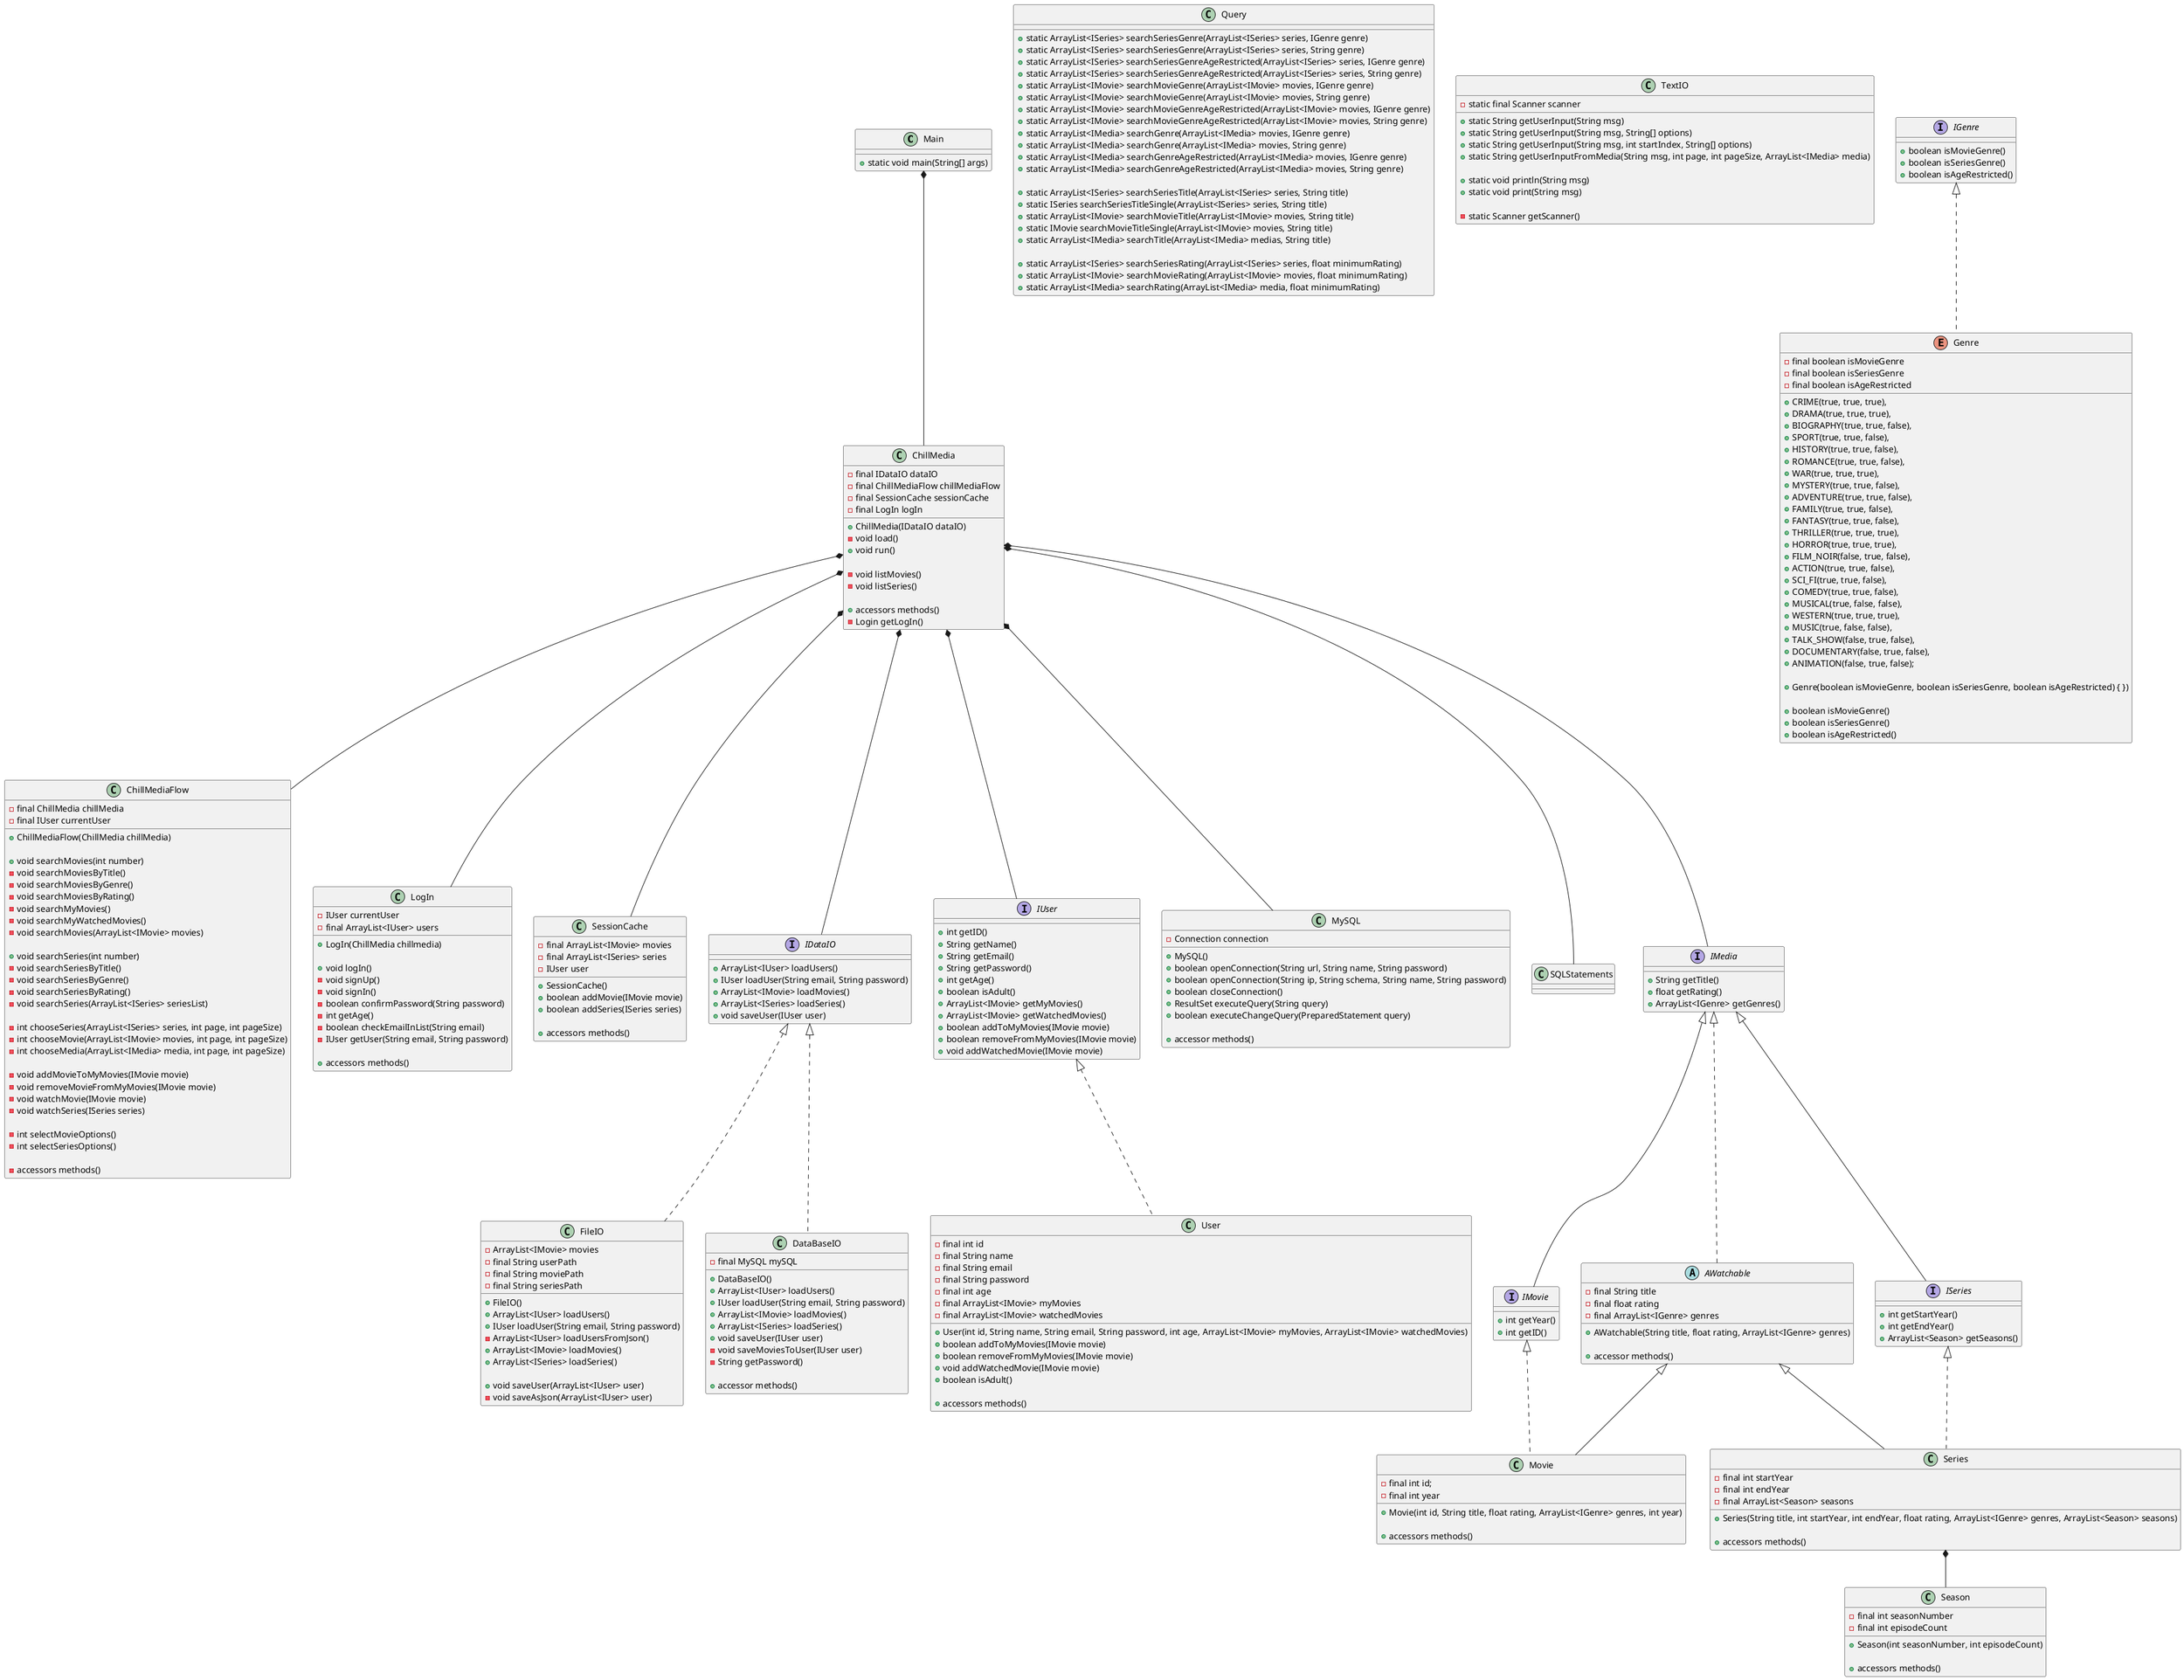 @startuml

' *****************
' CLASS
' *****************

class Main {
    + static void main(String[] args)
}

class ChillMedia {
    - final IDataIO dataIO
    - final ChillMediaFlow chillMediaFlow
    - final SessionCache sessionCache
    - final LogIn logIn

    + ChillMedia(IDataIO dataIO)
    - void load()
    + void run()

    - void listMovies()
    - void listSeries()

    + accessors methods()
    - Login getLogIn()
}

class ChillMediaFlow {
    - final ChillMedia chillMedia
    - final IUser currentUser

    + ChillMediaFlow(ChillMedia chillMedia)

    + void searchMovies(int number)
    - void searchMoviesByTitle()
    - void searchMoviesByGenre()
    - void searchMoviesByRating()
    - void searchMyMovies()
    - void searchMyWatchedMovies()
    - void searchMovies(ArrayList<IMovie> movies)

    + void searchSeries(int number)
    - void searchSeriesByTitle()
    - void searchSeriesByGenre()
    - void searchSeriesByRating()
    - void searchSeries(ArrayList<ISeries> seriesList)

    - int chooseSeries(ArrayList<ISeries> series, int page, int pageSize)
    - int chooseMovie(ArrayList<IMovie> movies, int page, int pageSize)
    - int chooseMedia(ArrayList<IMedia> media, int page, int pageSize)

    - void addMovieToMyMovies(IMovie movie)
    - void removeMovieFromMyMovies(IMovie movie)
    - void watchMovie(IMovie movie)
    - void watchSeries(ISeries series)

    - int selectMovieOptions()
    - int selectSeriesOptions()

    - accessors methods()
}

class LogIn {
    - IUser currentUser
    - final ArrayList<IUser> users

    + LogIn(ChillMedia chillmedia)

    + void logIn()
    - void signUp()
    - void signIn()
    - boolean confirmPassword(String password)
    - int getAge()
    - boolean checkEmailInList(String email)
    - IUser getUser(String email, String password)

    + accessors methods()
}

class SessionCache {
    - final ArrayList<IMovie> movies
    - final ArrayList<ISeries> series
    - IUser user

    + SessionCache()
    + boolean addMovie(IMovie movie)
    + boolean addSeries(ISeries series)

    + accessors methods()
}

class Query {
    + static ArrayList<ISeries> searchSeriesGenre(ArrayList<ISeries> series, IGenre genre)
    + static ArrayList<ISeries> searchSeriesGenre(ArrayList<ISeries> series, String genre)
    + static ArrayList<ISeries> searchSeriesGenreAgeRestricted(ArrayList<ISeries> series, IGenre genre)
    + static ArrayList<ISeries> searchSeriesGenreAgeRestricted(ArrayList<ISeries> series, String genre)
    + static ArrayList<IMovie> searchMovieGenre(ArrayList<IMovie> movies, IGenre genre)
    + static ArrayList<IMovie> searchMovieGenre(ArrayList<IMovie> movies, String genre)
    + static ArrayList<IMovie> searchMovieGenreAgeRestricted(ArrayList<IMovie> movies, IGenre genre)
    + static ArrayList<IMovie> searchMovieGenreAgeRestricted(ArrayList<IMovie> movies, String genre)
    + static ArrayList<IMedia> searchGenre(ArrayList<IMedia> movies, IGenre genre)
    + static ArrayList<IMedia> searchGenre(ArrayList<IMedia> movies, String genre)
    + static ArrayList<IMedia> searchGenreAgeRestricted(ArrayList<IMedia> movies, IGenre genre)
    + static ArrayList<IMedia> searchGenreAgeRestricted(ArrayList<IMedia> movies, String genre)

    + static ArrayList<ISeries> searchSeriesTitle(ArrayList<ISeries> series, String title)
    + static ISeries searchSeriesTitleSingle(ArrayList<ISeries> series, String title)
    + static ArrayList<IMovie> searchMovieTitle(ArrayList<IMovie> movies, String title)
    + static IMovie searchMovieTitleSingle(ArrayList<IMovie> movies, String title)
    + static ArrayList<IMedia> searchTitle(ArrayList<IMedia> medias, String title)

    + static ArrayList<ISeries> searchSeriesRating(ArrayList<ISeries> series, float minimumRating)
    + static ArrayList<IMovie> searchMovieRating(ArrayList<IMovie> movies, float minimumRating)
    + static ArrayList<IMedia> searchRating(ArrayList<IMedia> media, float minimumRating)
}

class TextIO {
    - static final Scanner scanner

    + static String getUserInput(String msg)
    + static String getUserInput(String msg, String[] options)
    + static String getUserInput(String msg, int startIndex, String[] options)
    + static String getUserInputFromMedia(String msg, int page, int pageSize, ArrayList<IMedia> media)

    + static void println(String msg)
    + static void print(String msg)

    - static Scanner getScanner()
}

class FileIO implements IDataIO {
    - ArrayList<IMovie> movies
    - final String userPath
    - final String moviePath
    - final String seriesPath

    + FileIO()
    + ArrayList<IUser> loadUsers()
    + IUser loadUser(String email, String password)
    - ArrayList<IUser> loadUsersFromJson()
    + ArrayList<IMovie> loadMovies()
    + ArrayList<ISeries> loadSeries()

    + void saveUser(ArrayList<IUser> user)
    - void saveAsJson(ArrayList<IUser> user)

}

class User implements IUser {
    - final int id
    - final String name
    - final String email
    - final String password
    - final int age
    - final ArrayList<IMovie> myMovies
    - final ArrayList<IMovie> watchedMovies

    + User(int id, String name, String email, String password, int age, ArrayList<IMovie> myMovies, ArrayList<IMovie> watchedMovies)
    + boolean addToMyMovies(IMovie movie)
    + boolean removeFromMyMovies(IMovie movie)
    + void addWatchedMovie(IMovie movie)
    + boolean isAdult()

    + accessors methods()
}

class Movie extends AWatchable implements IMovie {
    - final int id;
    - final int year

    + Movie(int id, String title, float rating, ArrayList<IGenre> genres, int year)

    + accessors methods()
}

class Series extends AWatchable implements ISeries {
    - final int startYear
    - final int endYear
    - final ArrayList<Season> seasons

    + Series(String title, int startYear, int endYear, float rating, ArrayList<IGenre> genres, ArrayList<Season> seasons)

    + accessors methods()
}

class Season {
    - final int seasonNumber
    - final int episodeCount

    + Season(int seasonNumber, int episodeCount)

    + accessors methods()
}

class MySQL {
- Connection connection

+ MySQL()
+ boolean openConnection(String url, String name, String password)
+ boolean openConnection(String ip, String schema, String name, String password)
+ boolean closeConnection()
+ ResultSet executeQuery(String query)
+ boolean executeChangeQuery(PreparedStatement query)

+ accessor methods()
}

class SQLStatements {

}

class DataBaseIO implements IDataIO {
- final MySQL mySQL

+ DataBaseIO()
+ ArrayList<IUser> loadUsers()
+ IUser loadUser(String email, String password)
+ ArrayList<IMovie> loadMovies()
+ ArrayList<ISeries> loadSeries()
+ void saveUser(IUser user)
- void saveMoviesToUser(IUser user)
- String getPassword()

+ accessor methods()
}

' *****************
' ABSTRACT CLASS
' *****************

abstract class AWatchable implements IMedia {
    - final String title
    - final float rating
    - final ArrayList<IGenre> genres

    + AWatchable(String title, float rating, ArrayList<IGenre> genres)

    + accessor methods()
}

' *****************
' INTERFACES
' *****************

interface IMedia {
    + String getTitle()
    + float getRating()
    + ArrayList<IGenre> getGenres()
}

interface ISeries extends IMedia {
    + int getStartYear()
    + int getEndYear()
    + ArrayList<Season> getSeasons()
}

interface IMovie extends IMedia {
    + int getYear()
    + int getID()
}

interface IUser {
    + int getID()
    + String getName()
    + String getEmail()
    + String getPassword()
    + int getAge()
    + boolean isAdult()
    + ArrayList<IMovie> getMyMovies()
    + ArrayList<IMovie> getWatchedMovies()
    + boolean addToMyMovies(IMovie movie)
    + boolean removeFromMyMovies(IMovie movie)
    + void addWatchedMovie(IMovie movie)
}

interface IDataIO {
    + ArrayList<IUser> loadUsers()
    + IUser loadUser(String email, String password)
    + ArrayList<IMovie> loadMovies()
    + ArrayList<ISeries> loadSeries()
    + void saveUser(IUser user)
}

interface IGenre {
    + boolean isMovieGenre()
    + boolean isSeriesGenre()
    + boolean isAgeRestricted()
}

' *****************
' ENUMS
' *****************

enum Genre implements IGenre {
    - final boolean isMovieGenre
    - final boolean isSeriesGenre
    - final boolean isAgeRestricted

    + CRIME(true, true, true),
    + DRAMA(true, true, true),
    + BIOGRAPHY(true, true, false),
    + SPORT(true, true, false),
    + HISTORY(true, true, false),
    + ROMANCE(true, true, false),
    + WAR(true, true, true),
    + MYSTERY(true, true, false),
    + ADVENTURE(true, true, false),
    + FAMILY(true, true, false),
    + FANTASY(true, true, false),
    + THRILLER(true, true, true),
    + HORROR(true, true, true),
    + FILM_NOIR(false, true, false),
    + ACTION(true, true, false),
    + SCI_FI(true, true, false),
    + COMEDY(true, true, false),
    + MUSICAL(true, false, false),
    + WESTERN(true, true, true),
    + MUSIC(true, false, false),
    + TALK_SHOW(false, true, false),
    + DOCUMENTARY(false, true, false),
    + ANIMATION(false, true, false);

    + Genre(boolean isMovieGenre, boolean isSeriesGenre, boolean isAgeRestricted) { })

    + boolean isMovieGenre()
    + boolean isSeriesGenre()
    + boolean isAgeRestricted()
}

' *****************
' RELATIONS
' *****************

Main *-- ChillMedia

ChillMedia *-- IMedia
ChillMedia *-- IDataIO
ChillMedia *-- IUser
ChillMedia *-- LogIn
ChillMedia *-- ChillMediaFlow
ChillMedia *-- SessionCache
ChillMedia *-- MySQL
ChillMedia *-- SQLStatements

Series *-- Season

@enduml